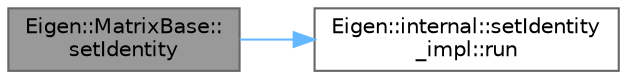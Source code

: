 digraph "Eigen::MatrixBase::setIdentity"
{
 // LATEX_PDF_SIZE
  bgcolor="transparent";
  edge [fontname=Helvetica,fontsize=10,labelfontname=Helvetica,labelfontsize=10];
  node [fontname=Helvetica,fontsize=10,shape=box,height=0.2,width=0.4];
  rankdir="LR";
  Node1 [id="Node000001",label="Eigen::MatrixBase::\lsetIdentity",height=0.2,width=0.4,color="gray40", fillcolor="grey60", style="filled", fontcolor="black",tooltip=" "];
  Node1 -> Node2 [id="edge1_Node000001_Node000002",color="steelblue1",style="solid",tooltip=" "];
  Node2 [id="Node000002",label="Eigen::internal::setIdentity\l_impl::run",height=0.2,width=0.4,color="grey40", fillcolor="white", style="filled",URL="$struct_eigen_1_1internal_1_1set_identity__impl.html#a30d395fa1981c679ee897c36d66e981c",tooltip=" "];
}
